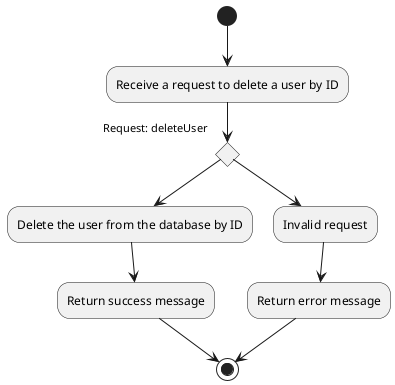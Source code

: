 @startuml

(*) --> "Receive a request to delete a user by ID"

if "Request: deleteUser" then
    --> "Delete the user from the database by ID"
    --> "Return success message"
    --> (*)
else
    --> "Invalid request"
    --> "Return error message"
    --> (*)
endif

@enduml
